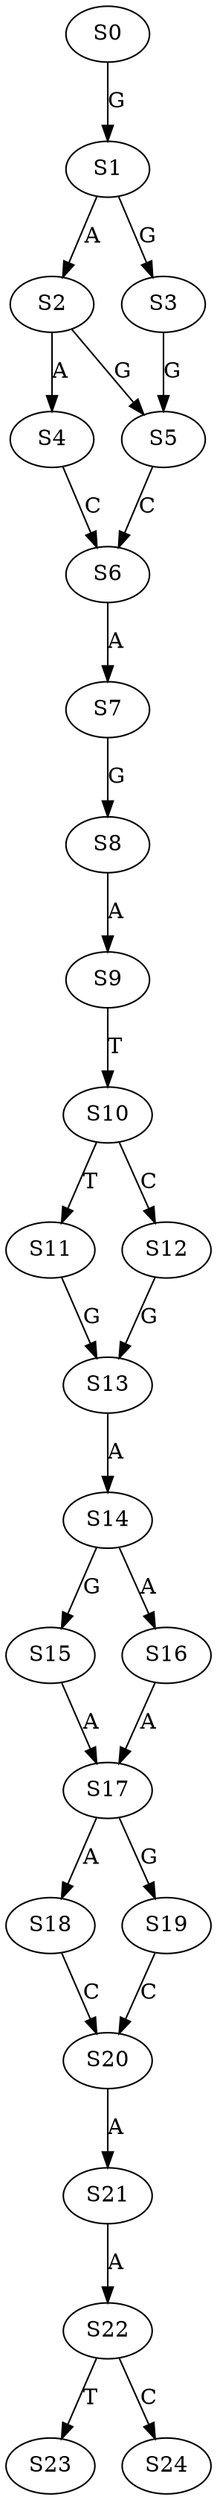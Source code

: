 strict digraph  {
	S0 -> S1 [ label = G ];
	S1 -> S2 [ label = A ];
	S1 -> S3 [ label = G ];
	S2 -> S4 [ label = A ];
	S2 -> S5 [ label = G ];
	S3 -> S5 [ label = G ];
	S4 -> S6 [ label = C ];
	S5 -> S6 [ label = C ];
	S6 -> S7 [ label = A ];
	S7 -> S8 [ label = G ];
	S8 -> S9 [ label = A ];
	S9 -> S10 [ label = T ];
	S10 -> S11 [ label = T ];
	S10 -> S12 [ label = C ];
	S11 -> S13 [ label = G ];
	S12 -> S13 [ label = G ];
	S13 -> S14 [ label = A ];
	S14 -> S15 [ label = G ];
	S14 -> S16 [ label = A ];
	S15 -> S17 [ label = A ];
	S16 -> S17 [ label = A ];
	S17 -> S18 [ label = A ];
	S17 -> S19 [ label = G ];
	S18 -> S20 [ label = C ];
	S19 -> S20 [ label = C ];
	S20 -> S21 [ label = A ];
	S21 -> S22 [ label = A ];
	S22 -> S23 [ label = T ];
	S22 -> S24 [ label = C ];
}
